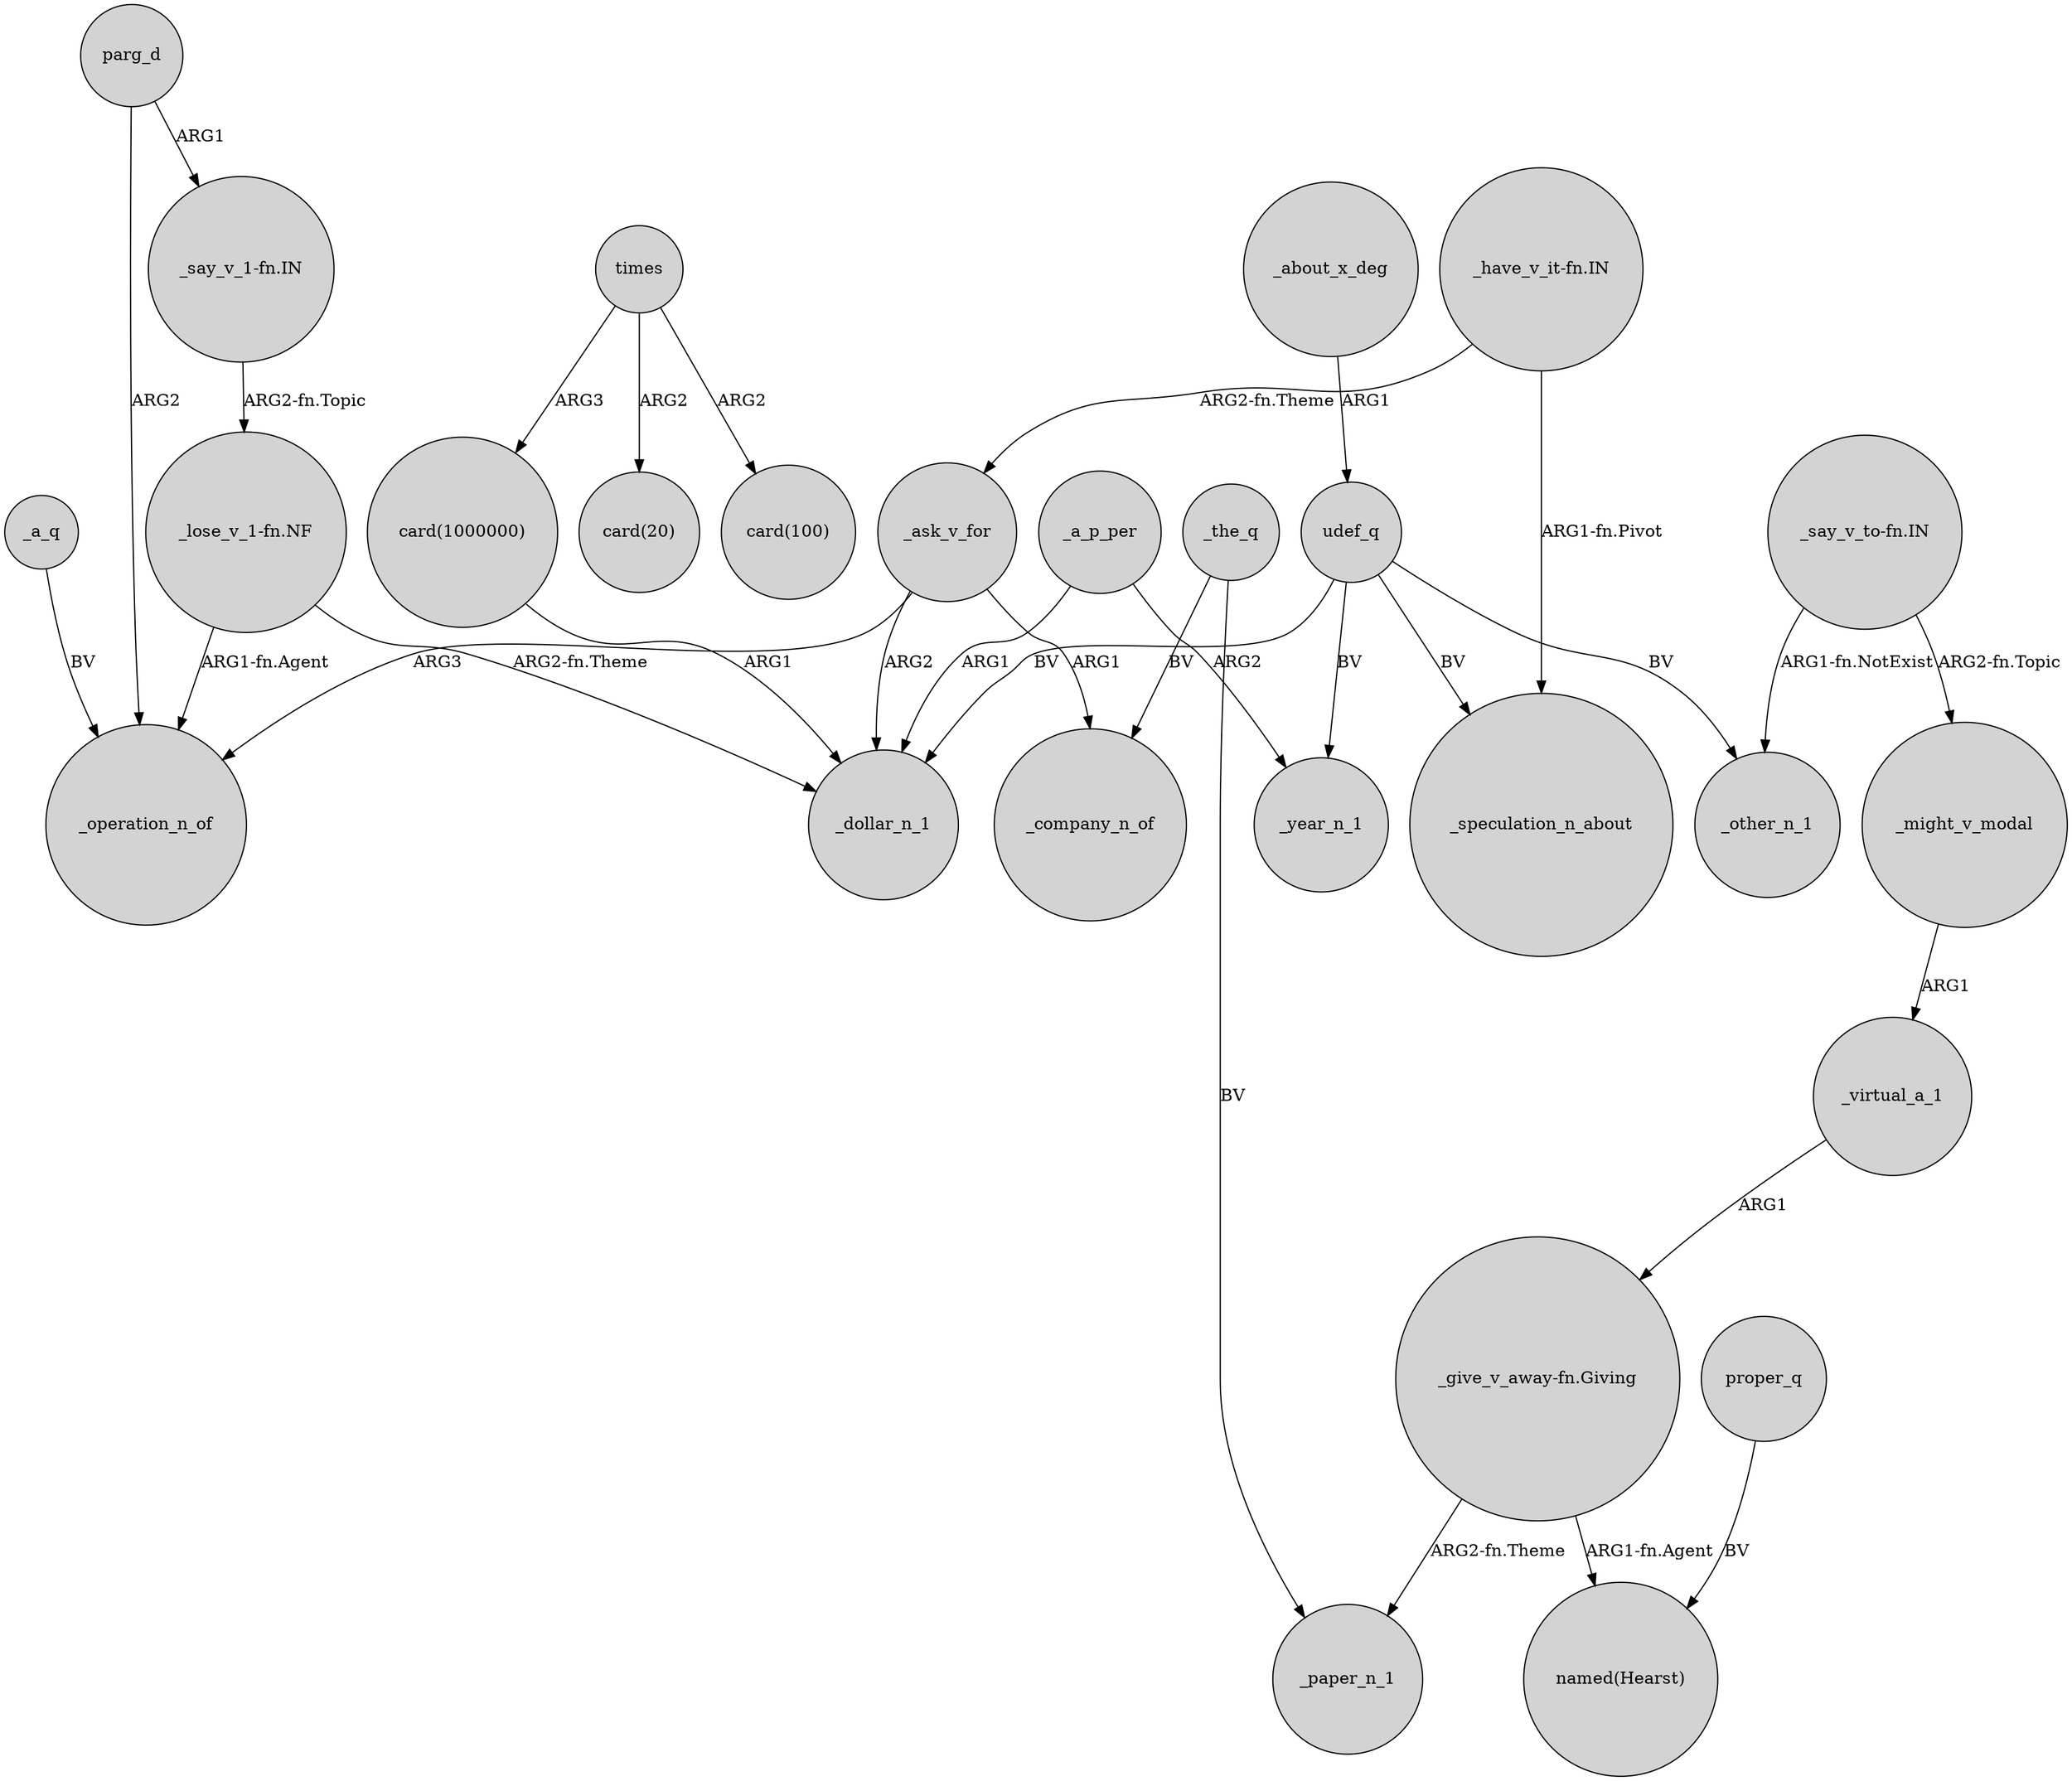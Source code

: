 digraph {
	node [shape=circle style=filled]
	parg_d -> _operation_n_of [label=ARG2]
	"card(1000000)" -> _dollar_n_1 [label=ARG1]
	"_say_v_1-fn.IN" -> "_lose_v_1-fn.NF" [label="ARG2-fn.Topic"]
	_a_q -> _operation_n_of [label=BV]
	_the_q -> _paper_n_1 [label=BV]
	"_lose_v_1-fn.NF" -> _dollar_n_1 [label="ARG2-fn.Theme"]
	times -> "card(100)" [label=ARG2]
	_a_p_per -> _year_n_1 [label=ARG2]
	udef_q -> _speculation_n_about [label=BV]
	_about_x_deg -> udef_q [label=ARG1]
	"_give_v_away-fn.Giving" -> _paper_n_1 [label="ARG2-fn.Theme"]
	_the_q -> _company_n_of [label=BV]
	_ask_v_for -> _company_n_of [label=ARG1]
	parg_d -> "_say_v_1-fn.IN" [label=ARG1]
	udef_q -> _other_n_1 [label=BV]
	_a_p_per -> _dollar_n_1 [label=ARG1]
	"_give_v_away-fn.Giving" -> "named(Hearst)" [label="ARG1-fn.Agent"]
	"_have_v_it-fn.IN" -> _speculation_n_about [label="ARG1-fn.Pivot"]
	_ask_v_for -> _dollar_n_1 [label=ARG2]
	"_say_v_to-fn.IN" -> _other_n_1 [label="ARG1-fn.NotExist"]
	times -> "card(1000000)" [label=ARG3]
	"_have_v_it-fn.IN" -> _ask_v_for [label="ARG2-fn.Theme"]
	proper_q -> "named(Hearst)" [label=BV]
	_might_v_modal -> _virtual_a_1 [label=ARG1]
	times -> "card(20)" [label=ARG2]
	udef_q -> _year_n_1 [label=BV]
	_ask_v_for -> _operation_n_of [label=ARG3]
	udef_q -> _dollar_n_1 [label=BV]
	"_say_v_to-fn.IN" -> _might_v_modal [label="ARG2-fn.Topic"]
	_virtual_a_1 -> "_give_v_away-fn.Giving" [label=ARG1]
	"_lose_v_1-fn.NF" -> _operation_n_of [label="ARG1-fn.Agent"]
}
